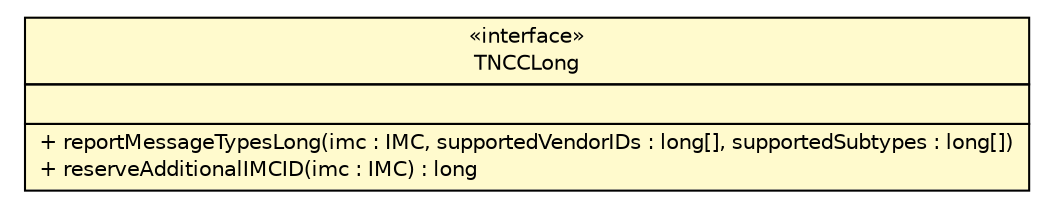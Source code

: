#!/usr/local/bin/dot
#
# Class diagram 
# Generated by UMLGraph version R5_6 (http://www.umlgraph.org/)
#

digraph G {
	edge [fontname="Helvetica",fontsize=10,labelfontname="Helvetica",labelfontsize=10];
	node [fontname="Helvetica",fontsize=10,shape=plaintext];
	nodesep=0.25;
	ranksep=0.5;
	// org.trustedcomputinggroup.tnc.ifimc.TNCCLong
	c117 [label=<<table title="org.trustedcomputinggroup.tnc.ifimc.TNCCLong" border="0" cellborder="1" cellspacing="0" cellpadding="2" port="p" bgcolor="lemonChiffon" href="./TNCCLong.html">
		<tr><td><table border="0" cellspacing="0" cellpadding="1">
<tr><td align="center" balign="center"> &#171;interface&#187; </td></tr>
<tr><td align="center" balign="center"> TNCCLong </td></tr>
		</table></td></tr>
		<tr><td><table border="0" cellspacing="0" cellpadding="1">
<tr><td align="left" balign="left">  </td></tr>
		</table></td></tr>
		<tr><td><table border="0" cellspacing="0" cellpadding="1">
<tr><td align="left" balign="left"> + reportMessageTypesLong(imc : IMC, supportedVendorIDs : long[], supportedSubtypes : long[]) </td></tr>
<tr><td align="left" balign="left"> + reserveAdditionalIMCID(imc : IMC) : long </td></tr>
		</table></td></tr>
		</table>>, URL="./TNCCLong.html", fontname="Helvetica", fontcolor="black", fontsize=10.0];
}

